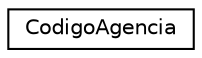 digraph "Graphical Class Hierarchy"
{
 // LATEX_PDF_SIZE
  edge [fontname="Helvetica",fontsize="10",labelfontname="Helvetica",labelfontsize="10"];
  node [fontname="Helvetica",fontsize="10",shape=record];
  rankdir="LR";
  Node0 [label="CodigoAgencia",height=0.2,width=0.4,color="black", fillcolor="white", style="filled",URL="$class_codigo_agencia.html",tooltip="Padrão para codificação de códigos de agências."];
}
